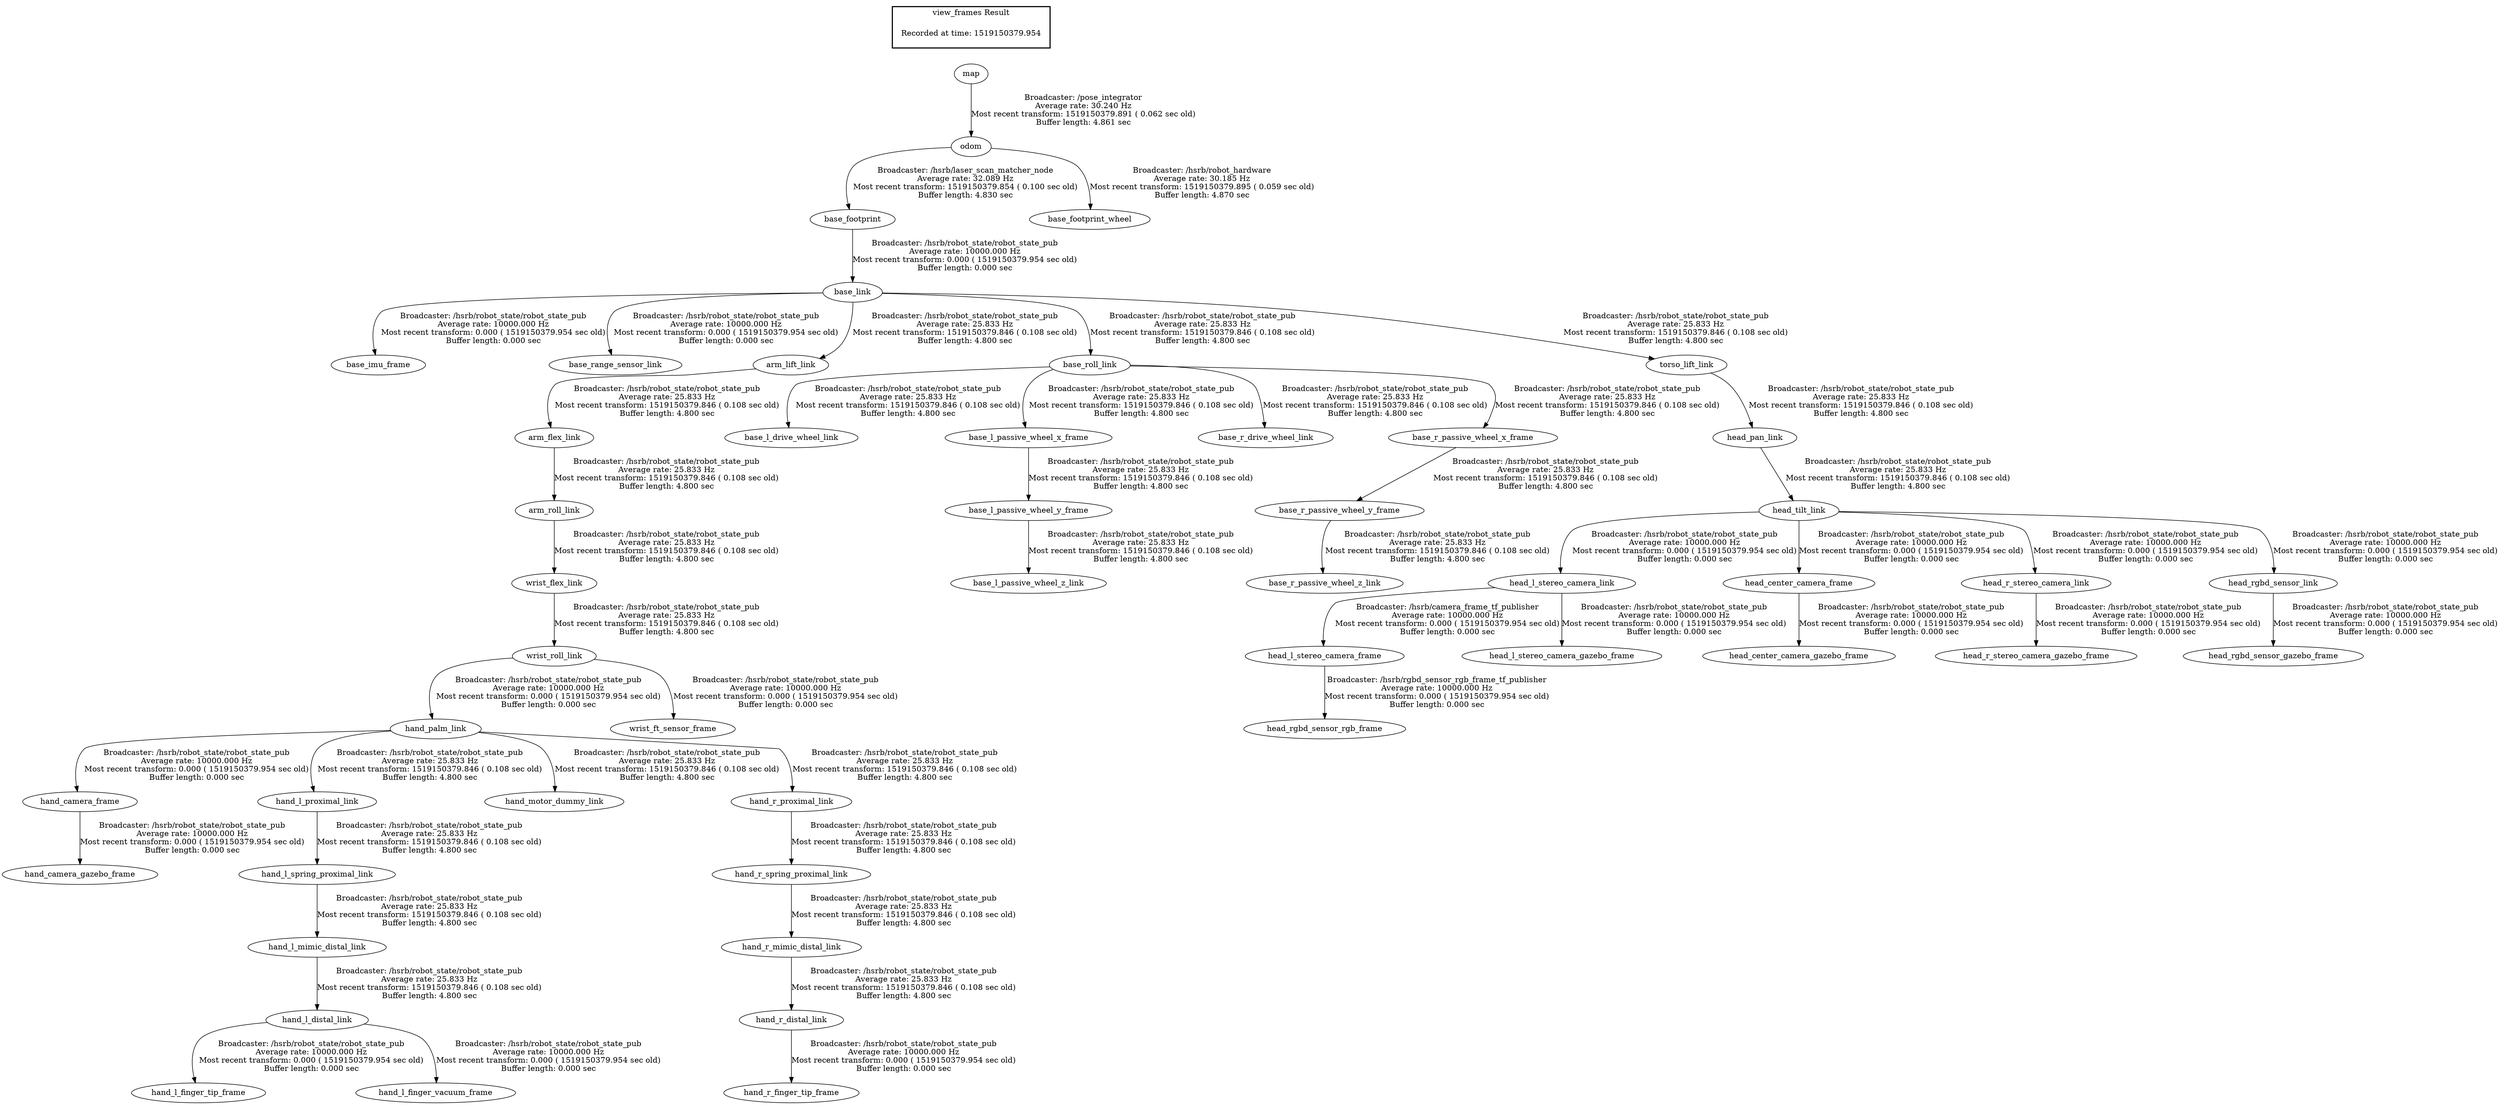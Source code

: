 digraph G {
"head_l_stereo_camera_link" -> "head_l_stereo_camera_frame"[label="Broadcaster: /hsrb/camera_frame_tf_publisher\nAverage rate: 10000.000 Hz\nMost recent transform: 0.000 ( 1519150379.954 sec old)\nBuffer length: 0.000 sec\n"];
"head_tilt_link" -> "head_l_stereo_camera_link"[label="Broadcaster: /hsrb/robot_state/robot_state_pub\nAverage rate: 10000.000 Hz\nMost recent transform: 0.000 ( 1519150379.954 sec old)\nBuffer length: 0.000 sec\n"];
"head_l_stereo_camera_frame" -> "head_rgbd_sensor_rgb_frame"[label="Broadcaster: /hsrb/rgbd_sensor_rgb_frame_tf_publisher\nAverage rate: 10000.000 Hz\nMost recent transform: 0.000 ( 1519150379.954 sec old)\nBuffer length: 0.000 sec\n"];
"base_footprint" -> "base_link"[label="Broadcaster: /hsrb/robot_state/robot_state_pub\nAverage rate: 10000.000 Hz\nMost recent transform: 0.000 ( 1519150379.954 sec old)\nBuffer length: 0.000 sec\n"];
"odom" -> "base_footprint"[label="Broadcaster: /hsrb/laser_scan_matcher_node\nAverage rate: 32.089 Hz\nMost recent transform: 1519150379.854 ( 0.100 sec old)\nBuffer length: 4.830 sec\n"];
"base_link" -> "base_imu_frame"[label="Broadcaster: /hsrb/robot_state/robot_state_pub\nAverage rate: 10000.000 Hz\nMost recent transform: 0.000 ( 1519150379.954 sec old)\nBuffer length: 0.000 sec\n"];
"base_link" -> "base_range_sensor_link"[label="Broadcaster: /hsrb/robot_state/robot_state_pub\nAverage rate: 10000.000 Hz\nMost recent transform: 0.000 ( 1519150379.954 sec old)\nBuffer length: 0.000 sec\n"];
"hand_palm_link" -> "hand_camera_frame"[label="Broadcaster: /hsrb/robot_state/robot_state_pub\nAverage rate: 10000.000 Hz\nMost recent transform: 0.000 ( 1519150379.954 sec old)\nBuffer length: 0.000 sec\n"];
"wrist_roll_link" -> "hand_palm_link"[label="Broadcaster: /hsrb/robot_state/robot_state_pub\nAverage rate: 10000.000 Hz\nMost recent transform: 0.000 ( 1519150379.954 sec old)\nBuffer length: 0.000 sec\n"];
"hand_camera_frame" -> "hand_camera_gazebo_frame"[label="Broadcaster: /hsrb/robot_state/robot_state_pub\nAverage rate: 10000.000 Hz\nMost recent transform: 0.000 ( 1519150379.954 sec old)\nBuffer length: 0.000 sec\n"];
"hand_l_distal_link" -> "hand_l_finger_tip_frame"[label="Broadcaster: /hsrb/robot_state/robot_state_pub\nAverage rate: 10000.000 Hz\nMost recent transform: 0.000 ( 1519150379.954 sec old)\nBuffer length: 0.000 sec\n"];
"hand_l_mimic_distal_link" -> "hand_l_distal_link"[label="Broadcaster: /hsrb/robot_state/robot_state_pub\nAverage rate: 25.833 Hz\nMost recent transform: 1519150379.846 ( 0.108 sec old)\nBuffer length: 4.800 sec\n"];
"hand_l_distal_link" -> "hand_l_finger_vacuum_frame"[label="Broadcaster: /hsrb/robot_state/robot_state_pub\nAverage rate: 10000.000 Hz\nMost recent transform: 0.000 ( 1519150379.954 sec old)\nBuffer length: 0.000 sec\n"];
"wrist_flex_link" -> "wrist_roll_link"[label="Broadcaster: /hsrb/robot_state/robot_state_pub\nAverage rate: 25.833 Hz\nMost recent transform: 1519150379.846 ( 0.108 sec old)\nBuffer length: 4.800 sec\n"];
"hand_r_distal_link" -> "hand_r_finger_tip_frame"[label="Broadcaster: /hsrb/robot_state/robot_state_pub\nAverage rate: 10000.000 Hz\nMost recent transform: 0.000 ( 1519150379.954 sec old)\nBuffer length: 0.000 sec\n"];
"hand_r_mimic_distal_link" -> "hand_r_distal_link"[label="Broadcaster: /hsrb/robot_state/robot_state_pub\nAverage rate: 25.833 Hz\nMost recent transform: 1519150379.846 ( 0.108 sec old)\nBuffer length: 4.800 sec\n"];
"head_tilt_link" -> "head_center_camera_frame"[label="Broadcaster: /hsrb/robot_state/robot_state_pub\nAverage rate: 10000.000 Hz\nMost recent transform: 0.000 ( 1519150379.954 sec old)\nBuffer length: 0.000 sec\n"];
"head_pan_link" -> "head_tilt_link"[label="Broadcaster: /hsrb/robot_state/robot_state_pub\nAverage rate: 25.833 Hz\nMost recent transform: 1519150379.846 ( 0.108 sec old)\nBuffer length: 4.800 sec\n"];
"head_center_camera_frame" -> "head_center_camera_gazebo_frame"[label="Broadcaster: /hsrb/robot_state/robot_state_pub\nAverage rate: 10000.000 Hz\nMost recent transform: 0.000 ( 1519150379.954 sec old)\nBuffer length: 0.000 sec\n"];
"head_l_stereo_camera_link" -> "head_l_stereo_camera_gazebo_frame"[label="Broadcaster: /hsrb/robot_state/robot_state_pub\nAverage rate: 10000.000 Hz\nMost recent transform: 0.000 ( 1519150379.954 sec old)\nBuffer length: 0.000 sec\n"];
"head_r_stereo_camera_link" -> "head_r_stereo_camera_gazebo_frame"[label="Broadcaster: /hsrb/robot_state/robot_state_pub\nAverage rate: 10000.000 Hz\nMost recent transform: 0.000 ( 1519150379.954 sec old)\nBuffer length: 0.000 sec\n"];
"head_tilt_link" -> "head_r_stereo_camera_link"[label="Broadcaster: /hsrb/robot_state/robot_state_pub\nAverage rate: 10000.000 Hz\nMost recent transform: 0.000 ( 1519150379.954 sec old)\nBuffer length: 0.000 sec\n"];
"head_rgbd_sensor_link" -> "head_rgbd_sensor_gazebo_frame"[label="Broadcaster: /hsrb/robot_state/robot_state_pub\nAverage rate: 10000.000 Hz\nMost recent transform: 0.000 ( 1519150379.954 sec old)\nBuffer length: 0.000 sec\n"];
"head_tilt_link" -> "head_rgbd_sensor_link"[label="Broadcaster: /hsrb/robot_state/robot_state_pub\nAverage rate: 10000.000 Hz\nMost recent transform: 0.000 ( 1519150379.954 sec old)\nBuffer length: 0.000 sec\n"];
"wrist_roll_link" -> "wrist_ft_sensor_frame"[label="Broadcaster: /hsrb/robot_state/robot_state_pub\nAverage rate: 10000.000 Hz\nMost recent transform: 0.000 ( 1519150379.954 sec old)\nBuffer length: 0.000 sec\n"];
"map" -> "odom"[label="Broadcaster: /pose_integrator\nAverage rate: 30.240 Hz\nMost recent transform: 1519150379.891 ( 0.062 sec old)\nBuffer length: 4.861 sec\n"];
"odom" -> "base_footprint_wheel"[label="Broadcaster: /hsrb/robot_hardware\nAverage rate: 30.185 Hz\nMost recent transform: 1519150379.895 ( 0.059 sec old)\nBuffer length: 4.870 sec\n"];
"arm_lift_link" -> "arm_flex_link"[label="Broadcaster: /hsrb/robot_state/robot_state_pub\nAverage rate: 25.833 Hz\nMost recent transform: 1519150379.846 ( 0.108 sec old)\nBuffer length: 4.800 sec\n"];
"base_link" -> "arm_lift_link"[label="Broadcaster: /hsrb/robot_state/robot_state_pub\nAverage rate: 25.833 Hz\nMost recent transform: 1519150379.846 ( 0.108 sec old)\nBuffer length: 4.800 sec\n"];
"arm_flex_link" -> "arm_roll_link"[label="Broadcaster: /hsrb/robot_state/robot_state_pub\nAverage rate: 25.833 Hz\nMost recent transform: 1519150379.846 ( 0.108 sec old)\nBuffer length: 4.800 sec\n"];
"base_roll_link" -> "base_l_drive_wheel_link"[label="Broadcaster: /hsrb/robot_state/robot_state_pub\nAverage rate: 25.833 Hz\nMost recent transform: 1519150379.846 ( 0.108 sec old)\nBuffer length: 4.800 sec\n"];
"base_link" -> "base_roll_link"[label="Broadcaster: /hsrb/robot_state/robot_state_pub\nAverage rate: 25.833 Hz\nMost recent transform: 1519150379.846 ( 0.108 sec old)\nBuffer length: 4.800 sec\n"];
"base_roll_link" -> "base_l_passive_wheel_x_frame"[label="Broadcaster: /hsrb/robot_state/robot_state_pub\nAverage rate: 25.833 Hz\nMost recent transform: 1519150379.846 ( 0.108 sec old)\nBuffer length: 4.800 sec\n"];
"base_l_passive_wheel_x_frame" -> "base_l_passive_wheel_y_frame"[label="Broadcaster: /hsrb/robot_state/robot_state_pub\nAverage rate: 25.833 Hz\nMost recent transform: 1519150379.846 ( 0.108 sec old)\nBuffer length: 4.800 sec\n"];
"base_l_passive_wheel_y_frame" -> "base_l_passive_wheel_z_link"[label="Broadcaster: /hsrb/robot_state/robot_state_pub\nAverage rate: 25.833 Hz\nMost recent transform: 1519150379.846 ( 0.108 sec old)\nBuffer length: 4.800 sec\n"];
"base_roll_link" -> "base_r_drive_wheel_link"[label="Broadcaster: /hsrb/robot_state/robot_state_pub\nAverage rate: 25.833 Hz\nMost recent transform: 1519150379.846 ( 0.108 sec old)\nBuffer length: 4.800 sec\n"];
"base_roll_link" -> "base_r_passive_wheel_x_frame"[label="Broadcaster: /hsrb/robot_state/robot_state_pub\nAverage rate: 25.833 Hz\nMost recent transform: 1519150379.846 ( 0.108 sec old)\nBuffer length: 4.800 sec\n"];
"base_r_passive_wheel_x_frame" -> "base_r_passive_wheel_y_frame"[label="Broadcaster: /hsrb/robot_state/robot_state_pub\nAverage rate: 25.833 Hz\nMost recent transform: 1519150379.846 ( 0.108 sec old)\nBuffer length: 4.800 sec\n"];
"base_r_passive_wheel_y_frame" -> "base_r_passive_wheel_z_link"[label="Broadcaster: /hsrb/robot_state/robot_state_pub\nAverage rate: 25.833 Hz\nMost recent transform: 1519150379.846 ( 0.108 sec old)\nBuffer length: 4.800 sec\n"];
"hand_l_spring_proximal_link" -> "hand_l_mimic_distal_link"[label="Broadcaster: /hsrb/robot_state/robot_state_pub\nAverage rate: 25.833 Hz\nMost recent transform: 1519150379.846 ( 0.108 sec old)\nBuffer length: 4.800 sec\n"];
"hand_l_proximal_link" -> "hand_l_spring_proximal_link"[label="Broadcaster: /hsrb/robot_state/robot_state_pub\nAverage rate: 25.833 Hz\nMost recent transform: 1519150379.846 ( 0.108 sec old)\nBuffer length: 4.800 sec\n"];
"hand_palm_link" -> "hand_l_proximal_link"[label="Broadcaster: /hsrb/robot_state/robot_state_pub\nAverage rate: 25.833 Hz\nMost recent transform: 1519150379.846 ( 0.108 sec old)\nBuffer length: 4.800 sec\n"];
"hand_palm_link" -> "hand_motor_dummy_link"[label="Broadcaster: /hsrb/robot_state/robot_state_pub\nAverage rate: 25.833 Hz\nMost recent transform: 1519150379.846 ( 0.108 sec old)\nBuffer length: 4.800 sec\n"];
"hand_r_spring_proximal_link" -> "hand_r_mimic_distal_link"[label="Broadcaster: /hsrb/robot_state/robot_state_pub\nAverage rate: 25.833 Hz\nMost recent transform: 1519150379.846 ( 0.108 sec old)\nBuffer length: 4.800 sec\n"];
"hand_r_proximal_link" -> "hand_r_spring_proximal_link"[label="Broadcaster: /hsrb/robot_state/robot_state_pub\nAverage rate: 25.833 Hz\nMost recent transform: 1519150379.846 ( 0.108 sec old)\nBuffer length: 4.800 sec\n"];
"hand_palm_link" -> "hand_r_proximal_link"[label="Broadcaster: /hsrb/robot_state/robot_state_pub\nAverage rate: 25.833 Hz\nMost recent transform: 1519150379.846 ( 0.108 sec old)\nBuffer length: 4.800 sec\n"];
"torso_lift_link" -> "head_pan_link"[label="Broadcaster: /hsrb/robot_state/robot_state_pub\nAverage rate: 25.833 Hz\nMost recent transform: 1519150379.846 ( 0.108 sec old)\nBuffer length: 4.800 sec\n"];
"base_link" -> "torso_lift_link"[label="Broadcaster: /hsrb/robot_state/robot_state_pub\nAverage rate: 25.833 Hz\nMost recent transform: 1519150379.846 ( 0.108 sec old)\nBuffer length: 4.800 sec\n"];
"arm_roll_link" -> "wrist_flex_link"[label="Broadcaster: /hsrb/robot_state/robot_state_pub\nAverage rate: 25.833 Hz\nMost recent transform: 1519150379.846 ( 0.108 sec old)\nBuffer length: 4.800 sec\n"];
edge [style=invis];
 subgraph cluster_legend { style=bold; color=black; label ="view_frames Result";
"Recorded at time: 1519150379.954"[ shape=plaintext ] ;
 }->"map";
}